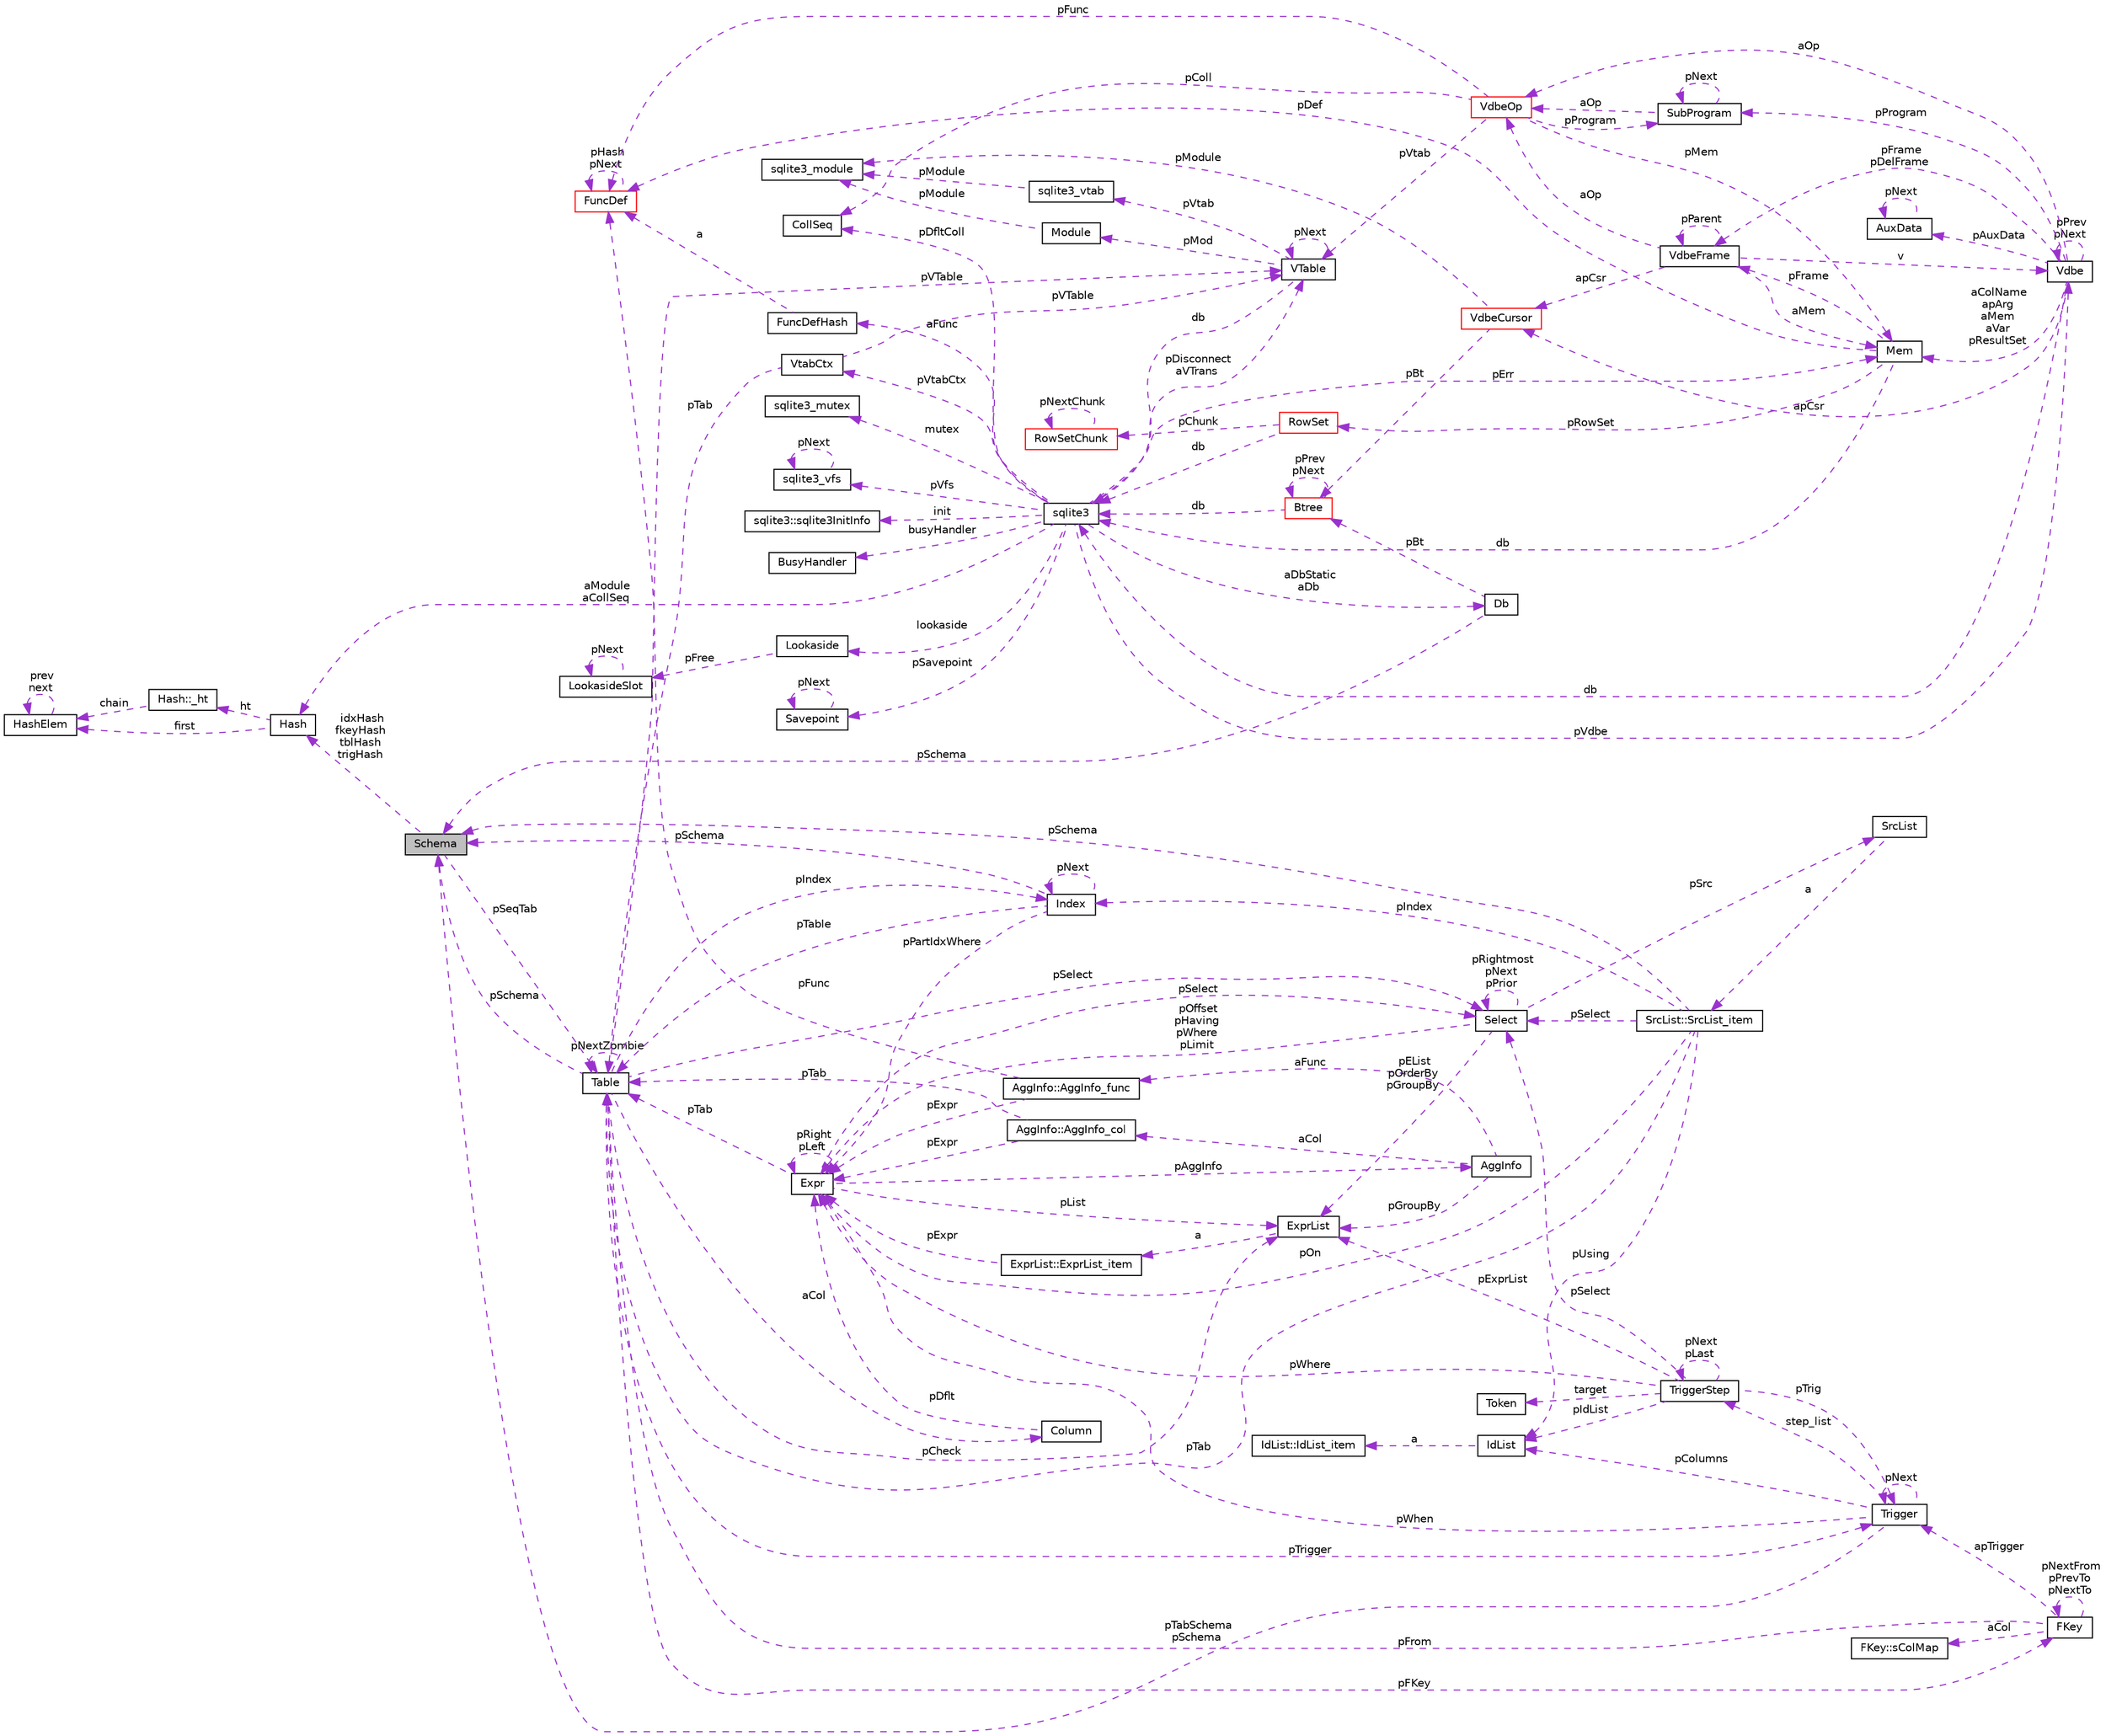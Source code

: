 digraph G
{
 // INTERACTIVE_SVG=YES
  edge [fontname="Helvetica",fontsize="10",labelfontname="Helvetica",labelfontsize="10"];
  node [fontname="Helvetica",fontsize="10",shape=record];
  rankdir="LR";
  Node1 [label="Schema",height=0.2,width=0.4,color="black", fillcolor="grey75", style="filled" fontcolor="black"];
  Node2 -> Node1 [dir="back",color="darkorchid3",fontsize="10",style="dashed",label=" pSeqTab" ,fontname="Helvetica"];
  Node2 [label="Table",height=0.2,width=0.4,color="black", fillcolor="white", style="filled",URL="$d5/d0d/struct_table.html"];
  Node1 -> Node2 [dir="back",color="darkorchid3",fontsize="10",style="dashed",label=" pSchema" ,fontname="Helvetica"];
  Node3 -> Node2 [dir="back",color="darkorchid3",fontsize="10",style="dashed",label=" aCol" ,fontname="Helvetica"];
  Node3 [label="Column",height=0.2,width=0.4,color="black", fillcolor="white", style="filled",URL="$d0/d14/struct_column.html"];
  Node4 -> Node3 [dir="back",color="darkorchid3",fontsize="10",style="dashed",label=" pDflt" ,fontname="Helvetica"];
  Node4 [label="Expr",height=0.2,width=0.4,color="black", fillcolor="white", style="filled",URL="$d1/dbc/struct_expr.html"];
  Node5 -> Node4 [dir="back",color="darkorchid3",fontsize="10",style="dashed",label=" pAggInfo" ,fontname="Helvetica"];
  Node5 [label="AggInfo",height=0.2,width=0.4,color="black", fillcolor="white", style="filled",URL="$d6/d85/struct_agg_info.html"];
  Node6 -> Node5 [dir="back",color="darkorchid3",fontsize="10",style="dashed",label=" aCol" ,fontname="Helvetica"];
  Node6 [label="AggInfo::AggInfo_col",height=0.2,width=0.4,color="black", fillcolor="white", style="filled",URL="$d8/dbd/struct_agg_info_1_1_agg_info__col.html"];
  Node4 -> Node6 [dir="back",color="darkorchid3",fontsize="10",style="dashed",label=" pExpr" ,fontname="Helvetica"];
  Node2 -> Node6 [dir="back",color="darkorchid3",fontsize="10",style="dashed",label=" pTab" ,fontname="Helvetica"];
  Node7 -> Node5 [dir="back",color="darkorchid3",fontsize="10",style="dashed",label=" aFunc" ,fontname="Helvetica"];
  Node7 [label="AggInfo::AggInfo_func",height=0.2,width=0.4,color="black", fillcolor="white", style="filled",URL="$de/d24/struct_agg_info_1_1_agg_info__func.html"];
  Node4 -> Node7 [dir="back",color="darkorchid3",fontsize="10",style="dashed",label=" pExpr" ,fontname="Helvetica"];
  Node8 -> Node7 [dir="back",color="darkorchid3",fontsize="10",style="dashed",label=" pFunc" ,fontname="Helvetica"];
  Node8 [label="FuncDef",height=0.2,width=0.4,color="red", fillcolor="white", style="filled",URL="$df/d38/struct_func_def.html"];
  Node8 -> Node8 [dir="back",color="darkorchid3",fontsize="10",style="dashed",label=" pHash\npNext" ,fontname="Helvetica"];
  Node9 -> Node5 [dir="back",color="darkorchid3",fontsize="10",style="dashed",label=" pGroupBy" ,fontname="Helvetica"];
  Node9 [label="ExprList",height=0.2,width=0.4,color="black", fillcolor="white", style="filled",URL="$de/d20/struct_expr_list.html"];
  Node10 -> Node9 [dir="back",color="darkorchid3",fontsize="10",style="dashed",label=" a" ,fontname="Helvetica"];
  Node10 [label="ExprList::ExprList_item",height=0.2,width=0.4,color="black", fillcolor="white", style="filled",URL="$d8/d73/struct_expr_list_1_1_expr_list__item.html"];
  Node4 -> Node10 [dir="back",color="darkorchid3",fontsize="10",style="dashed",label=" pExpr" ,fontname="Helvetica"];
  Node4 -> Node4 [dir="back",color="darkorchid3",fontsize="10",style="dashed",label=" pRight\npLeft" ,fontname="Helvetica"];
  Node2 -> Node4 [dir="back",color="darkorchid3",fontsize="10",style="dashed",label=" pTab" ,fontname="Helvetica"];
  Node11 -> Node4 [dir="back",color="darkorchid3",fontsize="10",style="dashed",label=" pSelect" ,fontname="Helvetica"];
  Node11 [label="Select",height=0.2,width=0.4,color="black", fillcolor="white", style="filled",URL="$d2/d1c/struct_select.html"];
  Node4 -> Node11 [dir="back",color="darkorchid3",fontsize="10",style="dashed",label=" pOffset\npHaving\npWhere\npLimit" ,fontname="Helvetica"];
  Node11 -> Node11 [dir="back",color="darkorchid3",fontsize="10",style="dashed",label=" pRightmost\npNext\npPrior" ,fontname="Helvetica"];
  Node12 -> Node11 [dir="back",color="darkorchid3",fontsize="10",style="dashed",label=" pSrc" ,fontname="Helvetica"];
  Node12 [label="SrcList",height=0.2,width=0.4,color="black", fillcolor="white", style="filled",URL="$dc/dc1/struct_src_list.html"];
  Node13 -> Node12 [dir="back",color="darkorchid3",fontsize="10",style="dashed",label=" a" ,fontname="Helvetica"];
  Node13 [label="SrcList::SrcList_item",height=0.2,width=0.4,color="black", fillcolor="white", style="filled",URL="$d4/dc2/struct_src_list_1_1_src_list__item.html"];
  Node1 -> Node13 [dir="back",color="darkorchid3",fontsize="10",style="dashed",label=" pSchema" ,fontname="Helvetica"];
  Node4 -> Node13 [dir="back",color="darkorchid3",fontsize="10",style="dashed",label=" pOn" ,fontname="Helvetica"];
  Node14 -> Node13 [dir="back",color="darkorchid3",fontsize="10",style="dashed",label=" pUsing" ,fontname="Helvetica"];
  Node14 [label="IdList",height=0.2,width=0.4,color="black", fillcolor="white", style="filled",URL="$d6/d05/struct_id_list.html"];
  Node15 -> Node14 [dir="back",color="darkorchid3",fontsize="10",style="dashed",label=" a" ,fontname="Helvetica"];
  Node15 [label="IdList::IdList_item",height=0.2,width=0.4,color="black", fillcolor="white", style="filled",URL="$d2/d66/struct_id_list_1_1_id_list__item.html"];
  Node2 -> Node13 [dir="back",color="darkorchid3",fontsize="10",style="dashed",label=" pTab" ,fontname="Helvetica"];
  Node11 -> Node13 [dir="back",color="darkorchid3",fontsize="10",style="dashed",label=" pSelect" ,fontname="Helvetica"];
  Node16 -> Node13 [dir="back",color="darkorchid3",fontsize="10",style="dashed",label=" pIndex" ,fontname="Helvetica"];
  Node16 [label="Index",height=0.2,width=0.4,color="black", fillcolor="white", style="filled",URL="$dc/d6f/struct_index.html"];
  Node1 -> Node16 [dir="back",color="darkorchid3",fontsize="10",style="dashed",label=" pSchema" ,fontname="Helvetica"];
  Node4 -> Node16 [dir="back",color="darkorchid3",fontsize="10",style="dashed",label=" pPartIdxWhere" ,fontname="Helvetica"];
  Node2 -> Node16 [dir="back",color="darkorchid3",fontsize="10",style="dashed",label=" pTable" ,fontname="Helvetica"];
  Node16 -> Node16 [dir="back",color="darkorchid3",fontsize="10",style="dashed",label=" pNext" ,fontname="Helvetica"];
  Node9 -> Node11 [dir="back",color="darkorchid3",fontsize="10",style="dashed",label=" pEList\npOrderBy\npGroupBy" ,fontname="Helvetica"];
  Node9 -> Node4 [dir="back",color="darkorchid3",fontsize="10",style="dashed",label=" pList" ,fontname="Helvetica"];
  Node17 -> Node2 [dir="back",color="darkorchid3",fontsize="10",style="dashed",label=" pFKey" ,fontname="Helvetica"];
  Node17 [label="FKey",height=0.2,width=0.4,color="black", fillcolor="white", style="filled",URL="$d0/dbd/struct_f_key.html"];
  Node18 -> Node17 [dir="back",color="darkorchid3",fontsize="10",style="dashed",label=" aCol" ,fontname="Helvetica"];
  Node18 [label="FKey::sColMap",height=0.2,width=0.4,color="black", fillcolor="white", style="filled",URL="$d9/dce/struct_f_key_1_1s_col_map.html"];
  Node17 -> Node17 [dir="back",color="darkorchid3",fontsize="10",style="dashed",label=" pNextFrom\npPrevTo\npNextTo" ,fontname="Helvetica"];
  Node2 -> Node17 [dir="back",color="darkorchid3",fontsize="10",style="dashed",label=" pFrom" ,fontname="Helvetica"];
  Node19 -> Node17 [dir="back",color="darkorchid3",fontsize="10",style="dashed",label=" apTrigger" ,fontname="Helvetica"];
  Node19 [label="Trigger",height=0.2,width=0.4,color="black", fillcolor="white", style="filled",URL="$d1/dd9/struct_trigger.html"];
  Node20 -> Node19 [dir="back",color="darkorchid3",fontsize="10",style="dashed",label=" step_list" ,fontname="Helvetica"];
  Node20 [label="TriggerStep",height=0.2,width=0.4,color="black", fillcolor="white", style="filled",URL="$d6/d6c/struct_trigger_step.html"];
  Node20 -> Node20 [dir="back",color="darkorchid3",fontsize="10",style="dashed",label=" pNext\npLast" ,fontname="Helvetica"];
  Node4 -> Node20 [dir="back",color="darkorchid3",fontsize="10",style="dashed",label=" pWhere" ,fontname="Helvetica"];
  Node21 -> Node20 [dir="back",color="darkorchid3",fontsize="10",style="dashed",label=" target" ,fontname="Helvetica"];
  Node21 [label="Token",height=0.2,width=0.4,color="black", fillcolor="white", style="filled",URL="$d9/d27/struct_token.html"];
  Node14 -> Node20 [dir="back",color="darkorchid3",fontsize="10",style="dashed",label=" pIdList" ,fontname="Helvetica"];
  Node11 -> Node20 [dir="back",color="darkorchid3",fontsize="10",style="dashed",label=" pSelect" ,fontname="Helvetica"];
  Node19 -> Node20 [dir="back",color="darkorchid3",fontsize="10",style="dashed",label=" pTrig" ,fontname="Helvetica"];
  Node9 -> Node20 [dir="back",color="darkorchid3",fontsize="10",style="dashed",label=" pExprList" ,fontname="Helvetica"];
  Node1 -> Node19 [dir="back",color="darkorchid3",fontsize="10",style="dashed",label=" pTabSchema\npSchema" ,fontname="Helvetica"];
  Node4 -> Node19 [dir="back",color="darkorchid3",fontsize="10",style="dashed",label=" pWhen" ,fontname="Helvetica"];
  Node14 -> Node19 [dir="back",color="darkorchid3",fontsize="10",style="dashed",label=" pColumns" ,fontname="Helvetica"];
  Node19 -> Node19 [dir="back",color="darkorchid3",fontsize="10",style="dashed",label=" pNext" ,fontname="Helvetica"];
  Node22 -> Node2 [dir="back",color="darkorchid3",fontsize="10",style="dashed",label=" pVTable" ,fontname="Helvetica"];
  Node22 [label="VTable",height=0.2,width=0.4,color="black", fillcolor="white", style="filled",URL="$db/d7e/struct_v_table.html"];
  Node23 -> Node22 [dir="back",color="darkorchid3",fontsize="10",style="dashed",label=" db" ,fontname="Helvetica"];
  Node23 [label="sqlite3",height=0.2,width=0.4,color="black", fillcolor="white", style="filled",URL="$d9/dcd/structsqlite3.html"];
  Node24 -> Node23 [dir="back",color="darkorchid3",fontsize="10",style="dashed",label=" pErr" ,fontname="Helvetica"];
  Node24 [label="Mem",height=0.2,width=0.4,color="black", fillcolor="white", style="filled",URL="$df/d48/struct_mem.html"];
  Node23 -> Node24 [dir="back",color="darkorchid3",fontsize="10",style="dashed",label=" db" ,fontname="Helvetica"];
  Node25 -> Node24 [dir="back",color="darkorchid3",fontsize="10",style="dashed",label=" pFrame" ,fontname="Helvetica"];
  Node25 [label="VdbeFrame",height=0.2,width=0.4,color="black", fillcolor="white", style="filled",URL="$de/d74/struct_vdbe_frame.html"];
  Node24 -> Node25 [dir="back",color="darkorchid3",fontsize="10",style="dashed",label=" aMem" ,fontname="Helvetica"];
  Node26 -> Node25 [dir="back",color="darkorchid3",fontsize="10",style="dashed",label=" v" ,fontname="Helvetica"];
  Node26 [label="Vdbe",height=0.2,width=0.4,color="black", fillcolor="white", style="filled",URL="$db/df8/struct_vdbe.html"];
  Node26 -> Node26 [dir="back",color="darkorchid3",fontsize="10",style="dashed",label=" pPrev\npNext" ,fontname="Helvetica"];
  Node24 -> Node26 [dir="back",color="darkorchid3",fontsize="10",style="dashed",label=" aColName\napArg\naMem\naVar\npResultSet" ,fontname="Helvetica"];
  Node23 -> Node26 [dir="back",color="darkorchid3",fontsize="10",style="dashed",label=" db" ,fontname="Helvetica"];
  Node25 -> Node26 [dir="back",color="darkorchid3",fontsize="10",style="dashed",label=" pFrame\npDelFrame" ,fontname="Helvetica"];
  Node27 -> Node26 [dir="back",color="darkorchid3",fontsize="10",style="dashed",label=" pAuxData" ,fontname="Helvetica"];
  Node27 [label="AuxData",height=0.2,width=0.4,color="black", fillcolor="white", style="filled",URL="$d5/d59/struct_aux_data.html"];
  Node27 -> Node27 [dir="back",color="darkorchid3",fontsize="10",style="dashed",label=" pNext" ,fontname="Helvetica"];
  Node28 -> Node26 [dir="back",color="darkorchid3",fontsize="10",style="dashed",label=" pProgram" ,fontname="Helvetica"];
  Node28 [label="SubProgram",height=0.2,width=0.4,color="black", fillcolor="white", style="filled",URL="$d4/d16/struct_sub_program.html"];
  Node28 -> Node28 [dir="back",color="darkorchid3",fontsize="10",style="dashed",label=" pNext" ,fontname="Helvetica"];
  Node29 -> Node28 [dir="back",color="darkorchid3",fontsize="10",style="dashed",label=" aOp" ,fontname="Helvetica"];
  Node29 [label="VdbeOp",height=0.2,width=0.4,color="red", fillcolor="white", style="filled",URL="$d2/dd9/struct_vdbe_op.html"];
  Node24 -> Node29 [dir="back",color="darkorchid3",fontsize="10",style="dashed",label=" pMem" ,fontname="Helvetica"];
  Node30 -> Node29 [dir="back",color="darkorchid3",fontsize="10",style="dashed",label=" pColl" ,fontname="Helvetica"];
  Node30 [label="CollSeq",height=0.2,width=0.4,color="black", fillcolor="white", style="filled",URL="$d0/d7d/struct_coll_seq.html"];
  Node22 -> Node29 [dir="back",color="darkorchid3",fontsize="10",style="dashed",label=" pVtab" ,fontname="Helvetica"];
  Node28 -> Node29 [dir="back",color="darkorchid3",fontsize="10",style="dashed",label=" pProgram" ,fontname="Helvetica"];
  Node8 -> Node29 [dir="back",color="darkorchid3",fontsize="10",style="dashed",label=" pFunc" ,fontname="Helvetica"];
  Node31 -> Node26 [dir="back",color="darkorchid3",fontsize="10",style="dashed",label=" apCsr" ,fontname="Helvetica"];
  Node31 [label="VdbeCursor",height=0.2,width=0.4,color="red", fillcolor="white", style="filled",URL="$d5/dd1/struct_vdbe_cursor.html"];
  Node32 -> Node31 [dir="back",color="darkorchid3",fontsize="10",style="dashed",label=" pModule" ,fontname="Helvetica"];
  Node32 [label="sqlite3_module",height=0.2,width=0.4,color="black", fillcolor="white", style="filled",URL="$dd/de4/structsqlite3__module.html"];
  Node33 -> Node31 [dir="back",color="darkorchid3",fontsize="10",style="dashed",label=" pBt" ,fontname="Helvetica"];
  Node33 [label="Btree",height=0.2,width=0.4,color="red", fillcolor="white", style="filled",URL="$d9/d90/struct_btree.html"];
  Node23 -> Node33 [dir="back",color="darkorchid3",fontsize="10",style="dashed",label=" db" ,fontname="Helvetica"];
  Node33 -> Node33 [dir="back",color="darkorchid3",fontsize="10",style="dashed",label=" pPrev\npNext" ,fontname="Helvetica"];
  Node29 -> Node26 [dir="back",color="darkorchid3",fontsize="10",style="dashed",label=" aOp" ,fontname="Helvetica"];
  Node25 -> Node25 [dir="back",color="darkorchid3",fontsize="10",style="dashed",label=" pParent" ,fontname="Helvetica"];
  Node31 -> Node25 [dir="back",color="darkorchid3",fontsize="10",style="dashed",label=" apCsr" ,fontname="Helvetica"];
  Node29 -> Node25 [dir="back",color="darkorchid3",fontsize="10",style="dashed",label=" aOp" ,fontname="Helvetica"];
  Node34 -> Node24 [dir="back",color="darkorchid3",fontsize="10",style="dashed",label=" pRowSet" ,fontname="Helvetica"];
  Node34 [label="RowSet",height=0.2,width=0.4,color="red", fillcolor="white", style="filled",URL="$d5/d67/struct_row_set.html"];
  Node23 -> Node34 [dir="back",color="darkorchid3",fontsize="10",style="dashed",label=" db" ,fontname="Helvetica"];
  Node35 -> Node34 [dir="back",color="darkorchid3",fontsize="10",style="dashed",label=" pChunk" ,fontname="Helvetica"];
  Node35 [label="RowSetChunk",height=0.2,width=0.4,color="red", fillcolor="white", style="filled",URL="$d0/dd7/struct_row_set_chunk.html"];
  Node35 -> Node35 [dir="back",color="darkorchid3",fontsize="10",style="dashed",label=" pNextChunk" ,fontname="Helvetica"];
  Node8 -> Node24 [dir="back",color="darkorchid3",fontsize="10",style="dashed",label=" pDef" ,fontname="Helvetica"];
  Node26 -> Node23 [dir="back",color="darkorchid3",fontsize="10",style="dashed",label=" pVdbe" ,fontname="Helvetica"];
  Node36 -> Node23 [dir="back",color="darkorchid3",fontsize="10",style="dashed",label=" pSavepoint" ,fontname="Helvetica"];
  Node36 [label="Savepoint",height=0.2,width=0.4,color="black", fillcolor="white", style="filled",URL="$db/dde/struct_savepoint.html"];
  Node36 -> Node36 [dir="back",color="darkorchid3",fontsize="10",style="dashed",label=" pNext" ,fontname="Helvetica"];
  Node37 -> Node23 [dir="back",color="darkorchid3",fontsize="10",style="dashed",label=" aFunc" ,fontname="Helvetica"];
  Node37 [label="FuncDefHash",height=0.2,width=0.4,color="black", fillcolor="white", style="filled",URL="$db/dfc/struct_func_def_hash.html"];
  Node8 -> Node37 [dir="back",color="darkorchid3",fontsize="10",style="dashed",label=" a" ,fontname="Helvetica"];
  Node38 -> Node23 [dir="back",color="darkorchid3",fontsize="10",style="dashed",label=" lookaside" ,fontname="Helvetica"];
  Node38 [label="Lookaside",height=0.2,width=0.4,color="black", fillcolor="white", style="filled",URL="$d4/d8a/struct_lookaside.html"];
  Node39 -> Node38 [dir="back",color="darkorchid3",fontsize="10",style="dashed",label=" pFree" ,fontname="Helvetica"];
  Node39 [label="LookasideSlot",height=0.2,width=0.4,color="black", fillcolor="white", style="filled",URL="$dd/d17/struct_lookaside_slot.html"];
  Node39 -> Node39 [dir="back",color="darkorchid3",fontsize="10",style="dashed",label=" pNext" ,fontname="Helvetica"];
  Node40 -> Node23 [dir="back",color="darkorchid3",fontsize="10",style="dashed",label=" mutex" ,fontname="Helvetica"];
  Node40 [label="sqlite3_mutex",height=0.2,width=0.4,color="black", fillcolor="white", style="filled",URL="$d5/d3c/structsqlite3__mutex.html"];
  Node41 -> Node23 [dir="back",color="darkorchid3",fontsize="10",style="dashed",label=" pVfs" ,fontname="Helvetica"];
  Node41 [label="sqlite3_vfs",height=0.2,width=0.4,color="black", fillcolor="white", style="filled",URL="$d3/d36/structsqlite3__vfs.html"];
  Node41 -> Node41 [dir="back",color="darkorchid3",fontsize="10",style="dashed",label=" pNext" ,fontname="Helvetica"];
  Node42 -> Node23 [dir="back",color="darkorchid3",fontsize="10",style="dashed",label=" init" ,fontname="Helvetica"];
  Node42 [label="sqlite3::sqlite3InitInfo",height=0.2,width=0.4,color="black", fillcolor="white", style="filled",URL="$d7/d84/structsqlite3_1_1sqlite3_init_info.html"];
  Node43 -> Node23 [dir="back",color="darkorchid3",fontsize="10",style="dashed",label=" busyHandler" ,fontname="Helvetica"];
  Node43 [label="BusyHandler",height=0.2,width=0.4,color="black", fillcolor="white", style="filled",URL="$d4/d89/struct_busy_handler.html"];
  Node44 -> Node23 [dir="back",color="darkorchid3",fontsize="10",style="dashed",label=" pVtabCtx" ,fontname="Helvetica"];
  Node44 [label="VtabCtx",height=0.2,width=0.4,color="black", fillcolor="white", style="filled",URL="$de/dae/struct_vtab_ctx.html"];
  Node22 -> Node44 [dir="back",color="darkorchid3",fontsize="10",style="dashed",label=" pVTable" ,fontname="Helvetica"];
  Node2 -> Node44 [dir="back",color="darkorchid3",fontsize="10",style="dashed",label=" pTab" ,fontname="Helvetica"];
  Node30 -> Node23 [dir="back",color="darkorchid3",fontsize="10",style="dashed",label=" pDfltColl" ,fontname="Helvetica"];
  Node22 -> Node23 [dir="back",color="darkorchid3",fontsize="10",style="dashed",label=" pDisconnect\naVTrans" ,fontname="Helvetica"];
  Node45 -> Node23 [dir="back",color="darkorchid3",fontsize="10",style="dashed",label=" aDbStatic\naDb" ,fontname="Helvetica"];
  Node45 [label="Db",height=0.2,width=0.4,color="black", fillcolor="white", style="filled",URL="$db/dd1/struct_db.html"];
  Node1 -> Node45 [dir="back",color="darkorchid3",fontsize="10",style="dashed",label=" pSchema" ,fontname="Helvetica"];
  Node33 -> Node45 [dir="back",color="darkorchid3",fontsize="10",style="dashed",label=" pBt" ,fontname="Helvetica"];
  Node46 -> Node23 [dir="back",color="darkorchid3",fontsize="10",style="dashed",label=" aModule\naCollSeq" ,fontname="Helvetica"];
  Node46 [label="Hash",height=0.2,width=0.4,color="black", fillcolor="white", style="filled",URL="$d2/d7a/struct_hash.html"];
  Node47 -> Node46 [dir="back",color="darkorchid3",fontsize="10",style="dashed",label=" ht" ,fontname="Helvetica"];
  Node47 [label="Hash::_ht",height=0.2,width=0.4,color="black", fillcolor="white", style="filled",URL="$dd/d00/struct_hash_1_1__ht.html"];
  Node48 -> Node47 [dir="back",color="darkorchid3",fontsize="10",style="dashed",label=" chain" ,fontname="Helvetica"];
  Node48 [label="HashElem",height=0.2,width=0.4,color="black", fillcolor="white", style="filled",URL="$df/d01/struct_hash_elem.html"];
  Node48 -> Node48 [dir="back",color="darkorchid3",fontsize="10",style="dashed",label=" prev\nnext" ,fontname="Helvetica"];
  Node48 -> Node46 [dir="back",color="darkorchid3",fontsize="10",style="dashed",label=" first" ,fontname="Helvetica"];
  Node22 -> Node22 [dir="back",color="darkorchid3",fontsize="10",style="dashed",label=" pNext" ,fontname="Helvetica"];
  Node49 -> Node22 [dir="back",color="darkorchid3",fontsize="10",style="dashed",label=" pMod" ,fontname="Helvetica"];
  Node49 [label="Module",height=0.2,width=0.4,color="black", fillcolor="white", style="filled",URL="$d0/d3b/struct_module.html"];
  Node32 -> Node49 [dir="back",color="darkorchid3",fontsize="10",style="dashed",label=" pModule" ,fontname="Helvetica"];
  Node50 -> Node22 [dir="back",color="darkorchid3",fontsize="10",style="dashed",label=" pVtab" ,fontname="Helvetica"];
  Node50 [label="sqlite3_vtab",height=0.2,width=0.4,color="black", fillcolor="white", style="filled",URL="$d3/d12/structsqlite3__vtab.html"];
  Node32 -> Node50 [dir="back",color="darkorchid3",fontsize="10",style="dashed",label=" pModule" ,fontname="Helvetica"];
  Node2 -> Node2 [dir="back",color="darkorchid3",fontsize="10",style="dashed",label=" pNextZombie" ,fontname="Helvetica"];
  Node19 -> Node2 [dir="back",color="darkorchid3",fontsize="10",style="dashed",label=" pTrigger" ,fontname="Helvetica"];
  Node11 -> Node2 [dir="back",color="darkorchid3",fontsize="10",style="dashed",label=" pSelect" ,fontname="Helvetica"];
  Node9 -> Node2 [dir="back",color="darkorchid3",fontsize="10",style="dashed",label=" pCheck" ,fontname="Helvetica"];
  Node16 -> Node2 [dir="back",color="darkorchid3",fontsize="10",style="dashed",label=" pIndex" ,fontname="Helvetica"];
  Node46 -> Node1 [dir="back",color="darkorchid3",fontsize="10",style="dashed",label=" idxHash\nfkeyHash\ntblHash\ntrigHash" ,fontname="Helvetica"];
}
